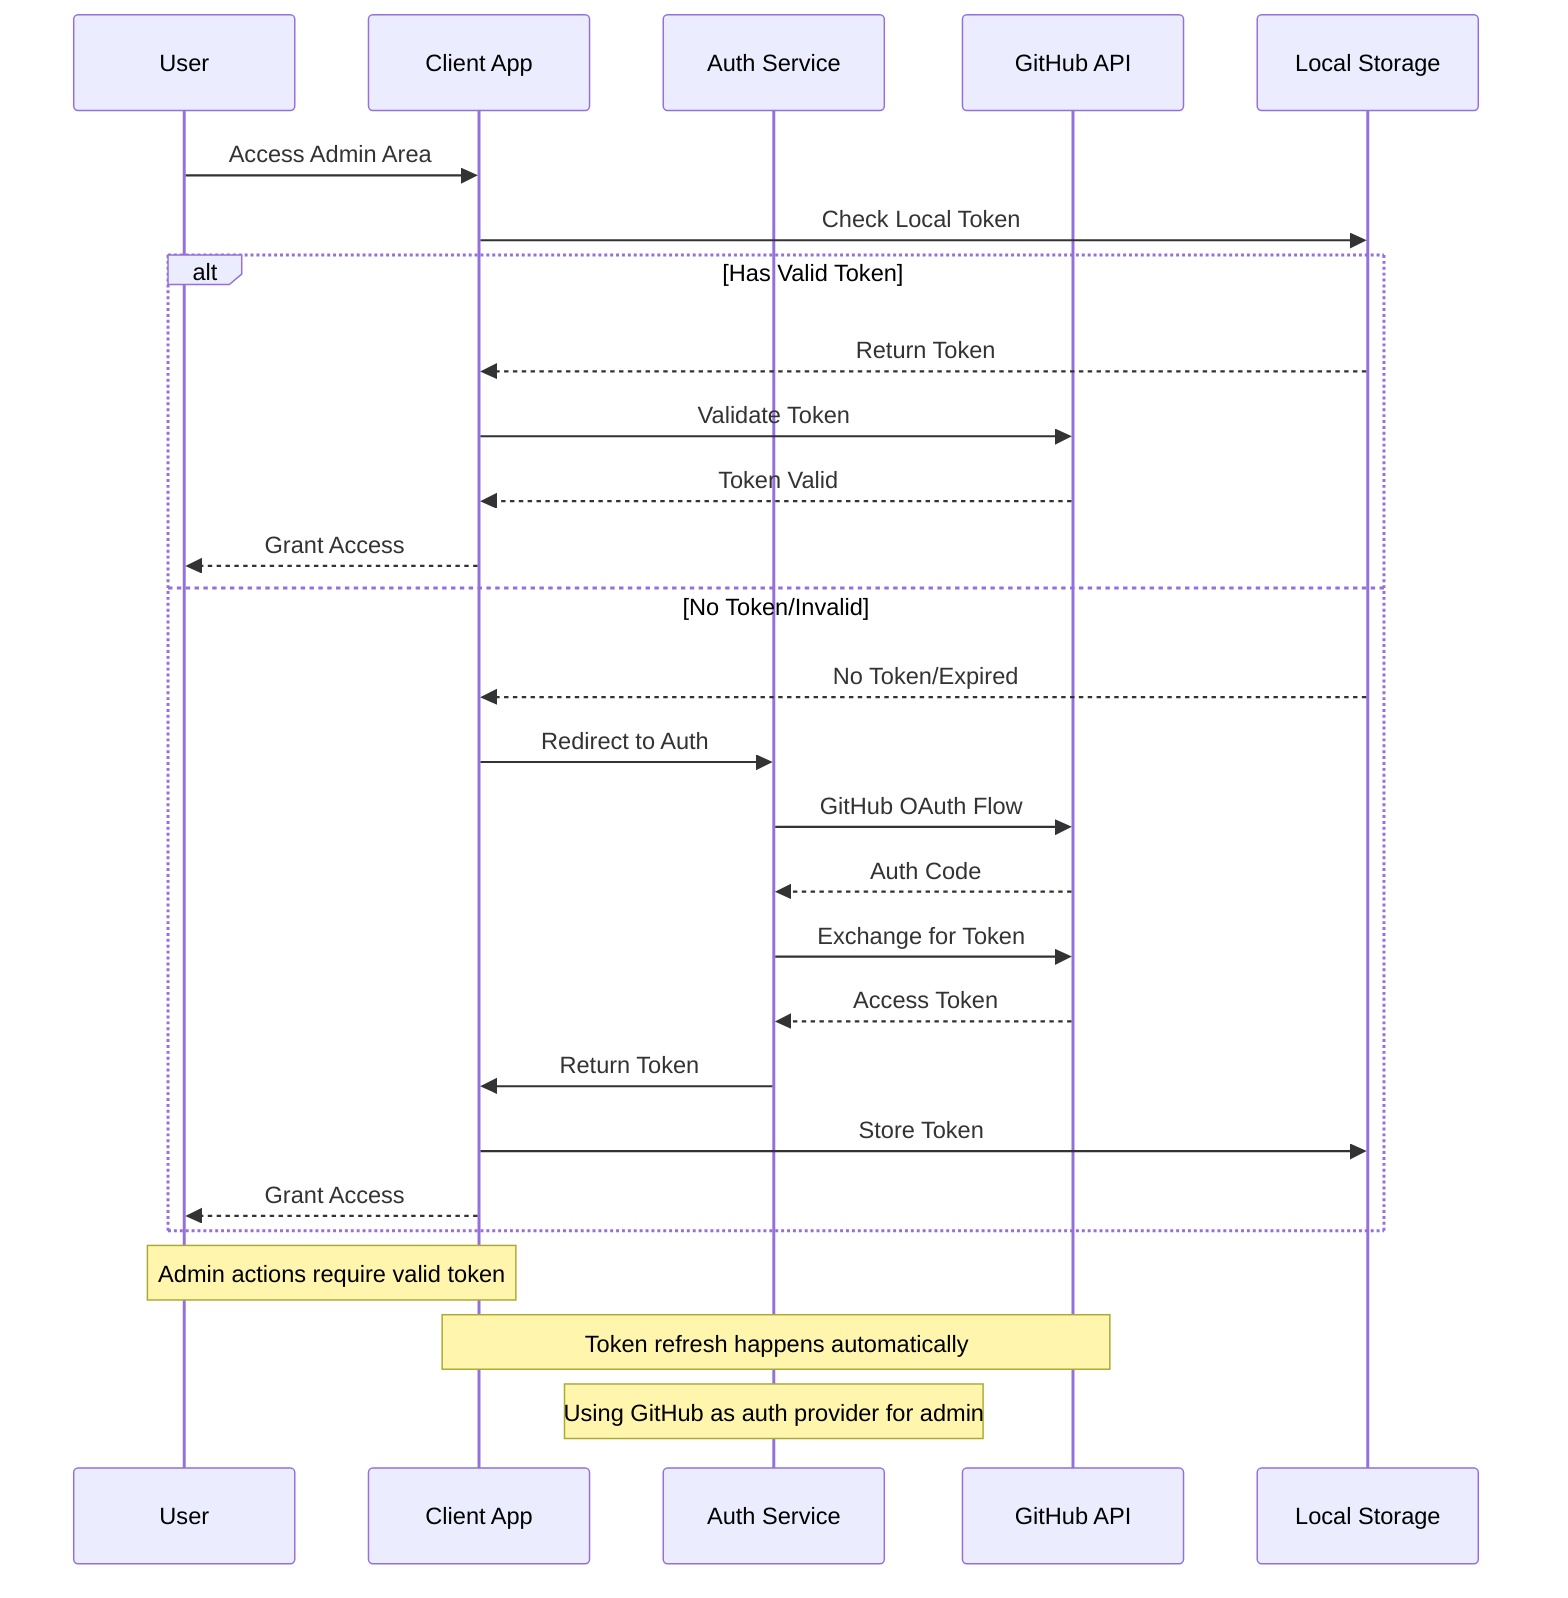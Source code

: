 sequenceDiagram
    participant U as User
    participant C as Client App
    participant A as Auth Service
    participant G as GitHub API
    participant DB as Local Storage

    U->>C: Access Admin Area
    C->>DB: Check Local Token
    alt Has Valid Token
        DB-->>C: Return Token
        C->>G: Validate Token
        G-->>C: Token Valid
        C-->>U: Grant Access
    else No Token/Invalid
        DB-->>C: No Token/Expired
        C->>A: Redirect to Auth
        A->>G: GitHub OAuth Flow
        G-->>A: Auth Code
        A->>G: Exchange for Token
        G-->>A: Access Token
        A->>C: Return Token
        C->>DB: Store Token
        C-->>U: Grant Access
    end

    note over U,C: Admin actions require valid token
    note over C,G: Token refresh happens automatically
    note over A: Using GitHub as auth provider for admin